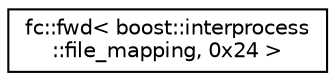 digraph "Graphical Class Hierarchy"
{
  edge [fontname="Helvetica",fontsize="10",labelfontname="Helvetica",labelfontsize="10"];
  node [fontname="Helvetica",fontsize="10",shape=record];
  rankdir="LR";
  Node0 [label="fc::fwd\< boost::interprocess\l::file_mapping, 0x24 \>",height=0.2,width=0.4,color="black", fillcolor="white", style="filled",URL="$classfc_1_1fwd.html"];
}
